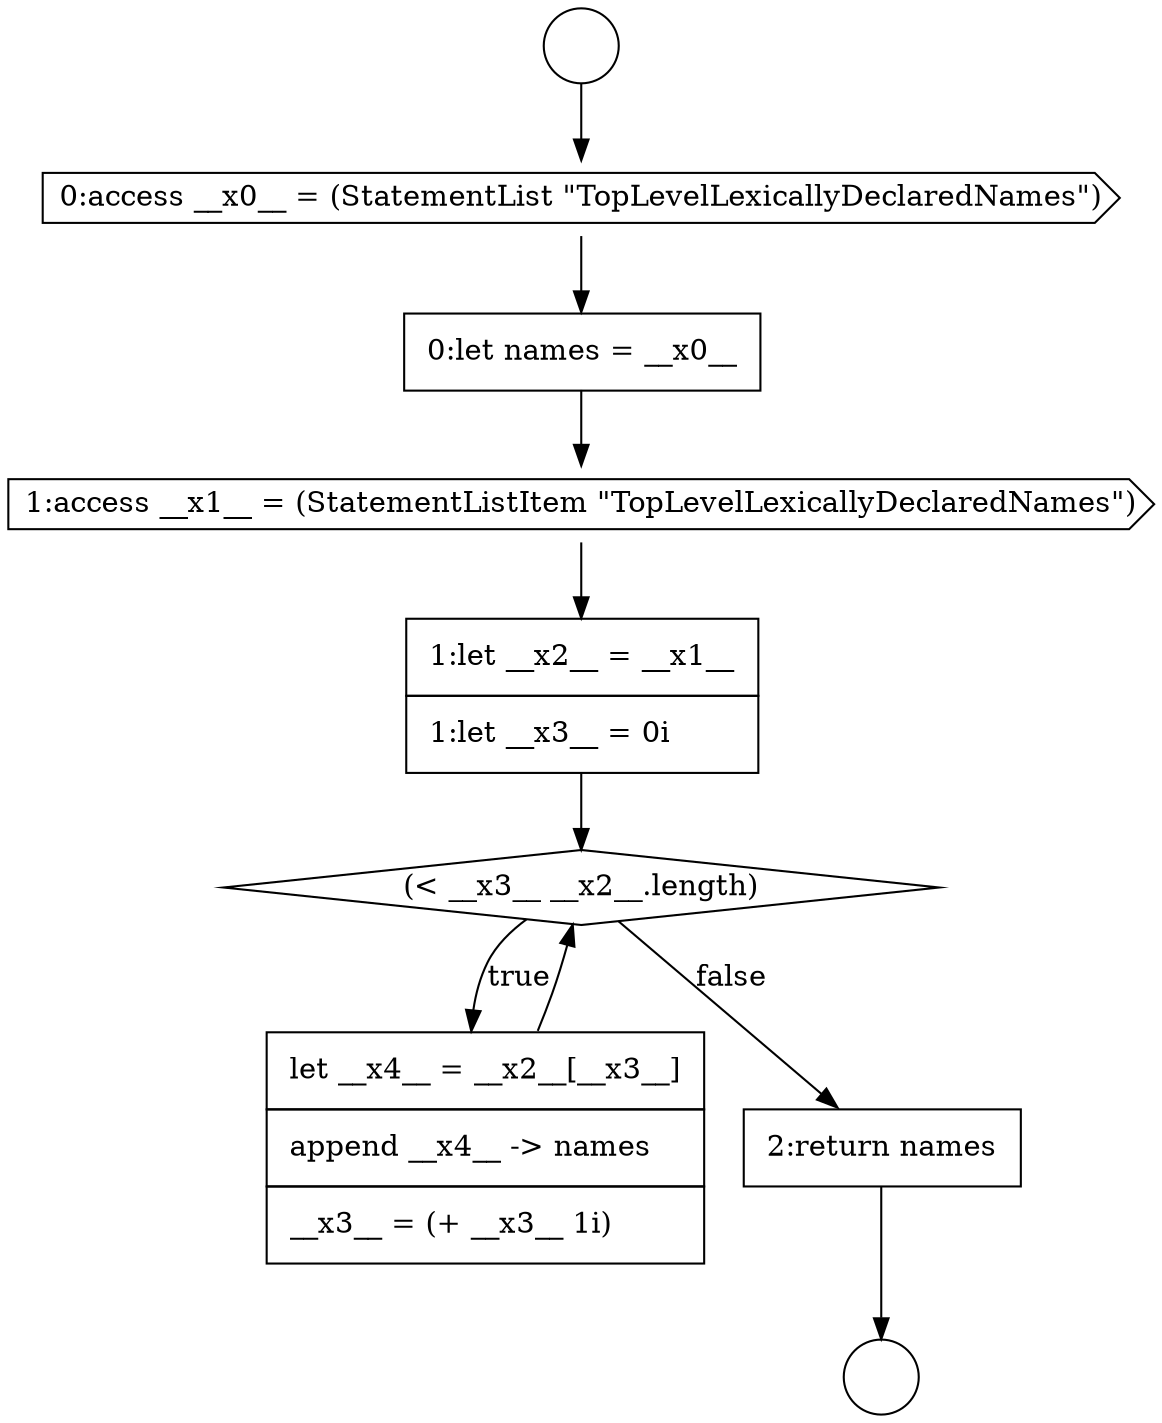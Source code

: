 digraph {
  node5390 [shape=circle label=" " color="black" fillcolor="white" style=filled]
  node5393 [shape=cds, label=<<font color="black">1:access __x1__ = (StatementListItem &quot;TopLevelLexicallyDeclaredNames&quot;)</font>> color="black" fillcolor="white" style=filled]
  node5397 [shape=none, margin=0, label=<<font color="black">
    <table border="0" cellborder="1" cellspacing="0" cellpadding="10">
      <tr><td align="left">2:return names</td></tr>
    </table>
  </font>> color="black" fillcolor="white" style=filled]
  node5396 [shape=none, margin=0, label=<<font color="black">
    <table border="0" cellborder="1" cellspacing="0" cellpadding="10">
      <tr><td align="left">let __x4__ = __x2__[__x3__]</td></tr>
      <tr><td align="left">append __x4__ -&gt; names</td></tr>
      <tr><td align="left">__x3__ = (+ __x3__ 1i)</td></tr>
    </table>
  </font>> color="black" fillcolor="white" style=filled]
  node5391 [shape=cds, label=<<font color="black">0:access __x0__ = (StatementList &quot;TopLevelLexicallyDeclaredNames&quot;)</font>> color="black" fillcolor="white" style=filled]
  node5395 [shape=diamond, label=<<font color="black">(&lt; __x3__ __x2__.length)</font>> color="black" fillcolor="white" style=filled]
  node5392 [shape=none, margin=0, label=<<font color="black">
    <table border="0" cellborder="1" cellspacing="0" cellpadding="10">
      <tr><td align="left">0:let names = __x0__</td></tr>
    </table>
  </font>> color="black" fillcolor="white" style=filled]
  node5389 [shape=circle label=" " color="black" fillcolor="white" style=filled]
  node5394 [shape=none, margin=0, label=<<font color="black">
    <table border="0" cellborder="1" cellspacing="0" cellpadding="10">
      <tr><td align="left">1:let __x2__ = __x1__</td></tr>
      <tr><td align="left">1:let __x3__ = 0i</td></tr>
    </table>
  </font>> color="black" fillcolor="white" style=filled]
  node5392 -> node5393 [ color="black"]
  node5397 -> node5390 [ color="black"]
  node5395 -> node5396 [label=<<font color="black">true</font>> color="black"]
  node5395 -> node5397 [label=<<font color="black">false</font>> color="black"]
  node5394 -> node5395 [ color="black"]
  node5396 -> node5395 [ color="black"]
  node5393 -> node5394 [ color="black"]
  node5389 -> node5391 [ color="black"]
  node5391 -> node5392 [ color="black"]
}
